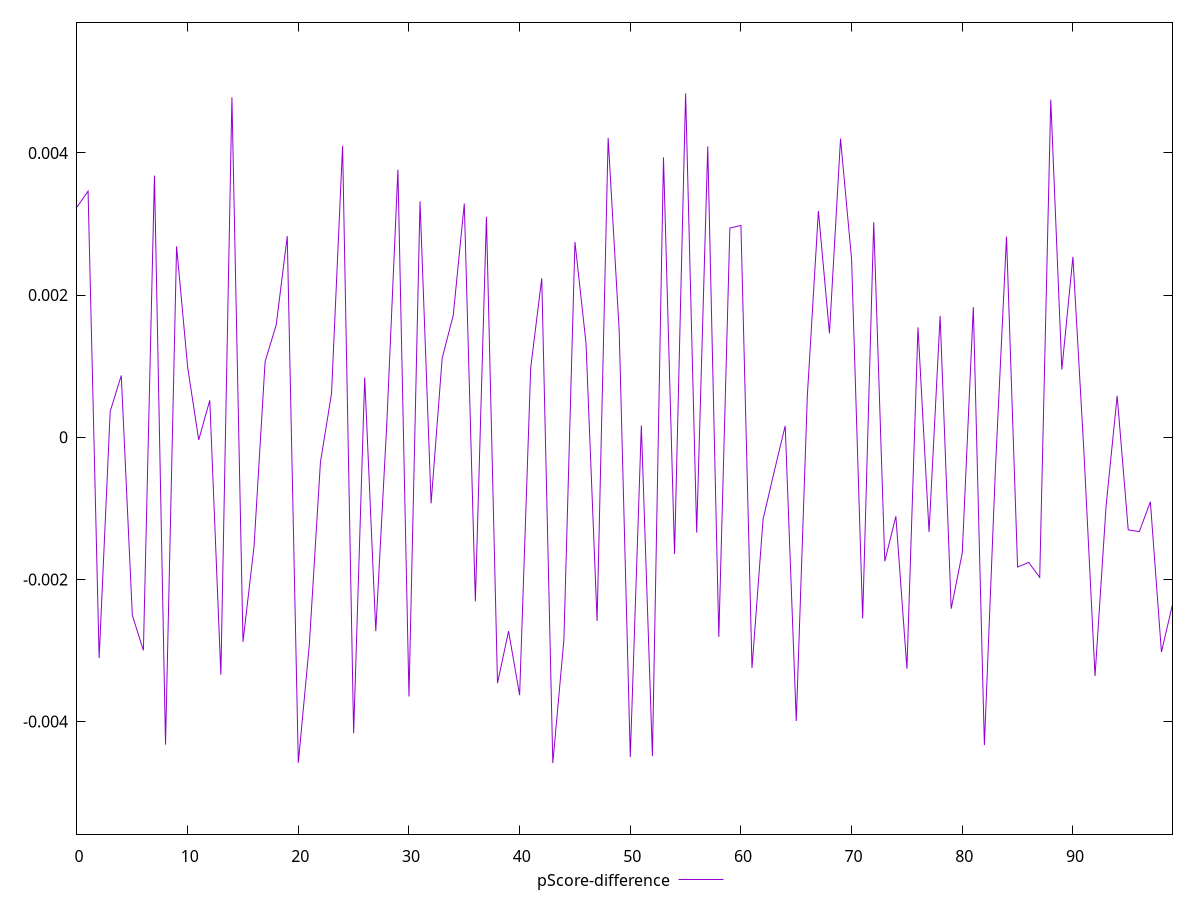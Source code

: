 reset

$pScoreDifference <<EOF
0 0.0032381199770830094
1 0.003462620460437993
2 -0.003107015614036257
3 0.000363562875406509
4 0.0008686706266481936
5 -0.0025043800307982256
6 -0.00299801328193261
7 0.0036806046605443177
8 -0.004323999678759904
9 0.00268542980856068
10 0.0009847290199311853
11 -0.00003776604713209841
12 0.0005199823554374594
13 -0.0033406488745187923
14 0.00478115651033495
15 -0.0028772310150915192
16 -0.0015333701396378352
17 0.0010665156828968403
18 0.0015773946890531576
19 0.002829500624597525
20 -0.0045793209689839465
21 -0.002908370693799567
22 -0.00035003901303737317
23 0.0006138094018667273
24 0.004099180113455891
25 -0.004164812619317171
26 0.0008411589517944851
27 -0.002727368562431387
28 0.00020263183399882312
29 0.003763543583251261
30 -0.003647274435625958
31 0.0033181452765418396
32 -0.0009298907958936731
33 0.001111925724454621
34 0.001714881022974013
35 0.0032864306160016454
36 -0.0023086746499709765
37 0.003101896613249
38 -0.0034587445580420706
39 -0.002727713278949606
40 -0.0036268590218415664
41 0.0009755811908898071
42 0.0022358455701034785
43 -0.004582767722358216
44 -0.002851925318626214
45 0.0027463376606253753
46 0.0013221759773884845
47 -0.002584333093577307
48 0.004209102353017524
49 0.0014909254902091273
50 -0.004497302787643487
51 0.000166303848575855
52 -0.004486524927285518
53 0.003936993726445626
54 -0.001642542754596632
55 0.004837217364098589
56 -0.0013412483684890342
57 0.004091562190333575
58 -0.002808436643936818
59 0.0029429797422774184
60 0.002979935615977869
61 -0.003245439008988882
62 -0.0011528869960418797
63 -0.00048668928107165055
64 0.00016015032043326105
65 -0.003991474241331061
66 0.0005801523602406711
67 0.0031825819425140844
68 0.0014613653887693978
69 0.004199406558819452
70 0.002502707382970204
71 -0.002549260445535051
72 0.003026046069904975
73 -0.0017438066632184945
74 -0.0011116138192179825
75 -0.0032571824227964896
76 0.0015468615222158366
77 -0.0013333115751652524
78 0.0017073702026850768
79 -0.0024116608559363595
80 -0.0016280745353595139
81 0.0018306962798729787
82 -0.004330769836039305
83 -0.0004356194165295868
84 0.0028218827226677567
85 -0.0018256240797598355
86 -0.001759829928581813
87 -0.001971072508216487
88 0.004749521501409393
89 0.0009511250529450344
90 0.0025375741361682858
91 -0.0002192247891035226
92 -0.0033582729921732835
93 -0.0009639851309863889
94 0.0005831299436792614
95 -0.0013030723230265107
96 -0.0013274836062148188
97 -0.0009073824903964578
98 -0.003021607237598256
99 -0.0023525394387219345
EOF

set key outside below
set xrange [0:99]
set yrange [-0.005582767722358216:0.005837217364098589]
set trange [-0.005582767722358216:0.005837217364098589]
set terminal svg size 640, 500 enhanced background rgb 'white'
set output "reprap/first-cpu-idle/samples/pages+cached/pScore-difference/values.svg"

plot $pScoreDifference title "pScore-difference" with line

reset
